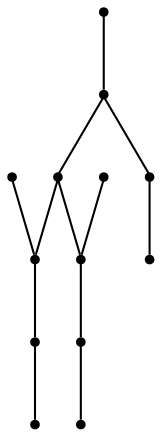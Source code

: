graph {
  node [shape=point,comment="{\"directed\":false,\"doi\":\"10.1007/978-3-319-03841-4_4\",\"figure\":\"2 (1)\"}"]

  v0 [pos="885.2507469543798,729.259959584318"]
  v1 [pos="885.2507469543798,652.0637950636933"]
  v2 [pos="885.2507469543798,806.4558697501707"]
  v3 [pos="885.2507469543798,902.9506938687939"]
  v4 [pos="808.0117197642732,729.2599595843179"]
  v5 [pos="808.0117197642732,652.0637950636933"]
  v6 [pos="808.0117197642732,806.4558697501707"]
  v7 [pos="808.0117197642732,902.9506938687939"]
  v8 [pos="730.7726925741665,729.259959584318"]
  v9 [pos="672.8434062755472,806.4558697501707"]
  v10 [pos="672.8434062755472,729.259959584318"]
  v11 [pos="672.8434062755472,652.0637950636933"]
  v12 [pos="672.8434062755472,902.9506938687939"]

  v0 -- v1 [id="-1",pos="885.2507469543798,729.259959584318 885.2507469543798,652.0637950636933 885.2507469543798,652.0637950636933 885.2507469543798,652.0637950636933"]
  v2 -- v0 [id="-2",pos="885.2507469543798,806.4558697501707 885.2507469543798,729.259959584318 885.2507469543798,729.259959584318 885.2507469543798,729.259959584318"]
  v3 -- v2 [id="-3",pos="885.2507469543798,902.9506938687939 885.2507469543798,806.4558697501707 885.2507469543798,806.4558697501707 885.2507469543798,806.4558697501707"]
  v4 -- v5 [id="-4",pos="808.0117197642732,729.2599595843179 808.0117197642732,652.0637950636933 808.0117197642732,652.0637950636933 808.0117197642732,652.0637950636933"]
  v6 -- v4 [id="-5",pos="808.0117197642732,806.4558697501707 808.0117197642732,729.2599595843179 808.0117197642732,729.2599595843179 808.0117197642732,729.2599595843179"]
  v7 -- v6 [id="-6",pos="808.0117197642732,902.9506938687939 808.0117197642732,806.4558697501707 808.0117197642732,806.4558697501707 808.0117197642732,806.4558697501707"]
  v8 -- v2 [id="-7",pos="730.7726925741665,729.259959584318 885.2507469543798,806.4558697501707 885.2507469543798,806.4558697501707 885.2507469543798,806.4558697501707"]
  v8 -- v6 [id="-8",pos="730.7726925741665,729.259959584318 808.0117197642732,806.4558697501707 808.0117197642732,806.4558697501707 808.0117197642732,806.4558697501707"]
  v9 -- v8 [id="-9",pos="672.8434062755472,806.4558697501707 730.7726925741665,729.259959584318 730.7726925741665,729.259959584318 730.7726925741665,729.259959584318"]
  v10 -- v11 [id="-10",pos="672.8434062755472,729.259959584318 672.8434062755472,652.0637950636933 672.8434062755472,652.0637950636933 672.8434062755472,652.0637950636933"]
  v9 -- v10 [id="-11",pos="672.8434062755472,806.4558697501707 672.8434062755472,729.259959584318 672.8434062755472,729.259959584318 672.8434062755472,729.259959584318"]
  v12 -- v9 [id="-12",pos="672.8434062755472,902.9506938687939 672.8434062755472,806.4558697501707 672.8434062755472,806.4558697501707 672.8434062755472,806.4558697501707"]
}